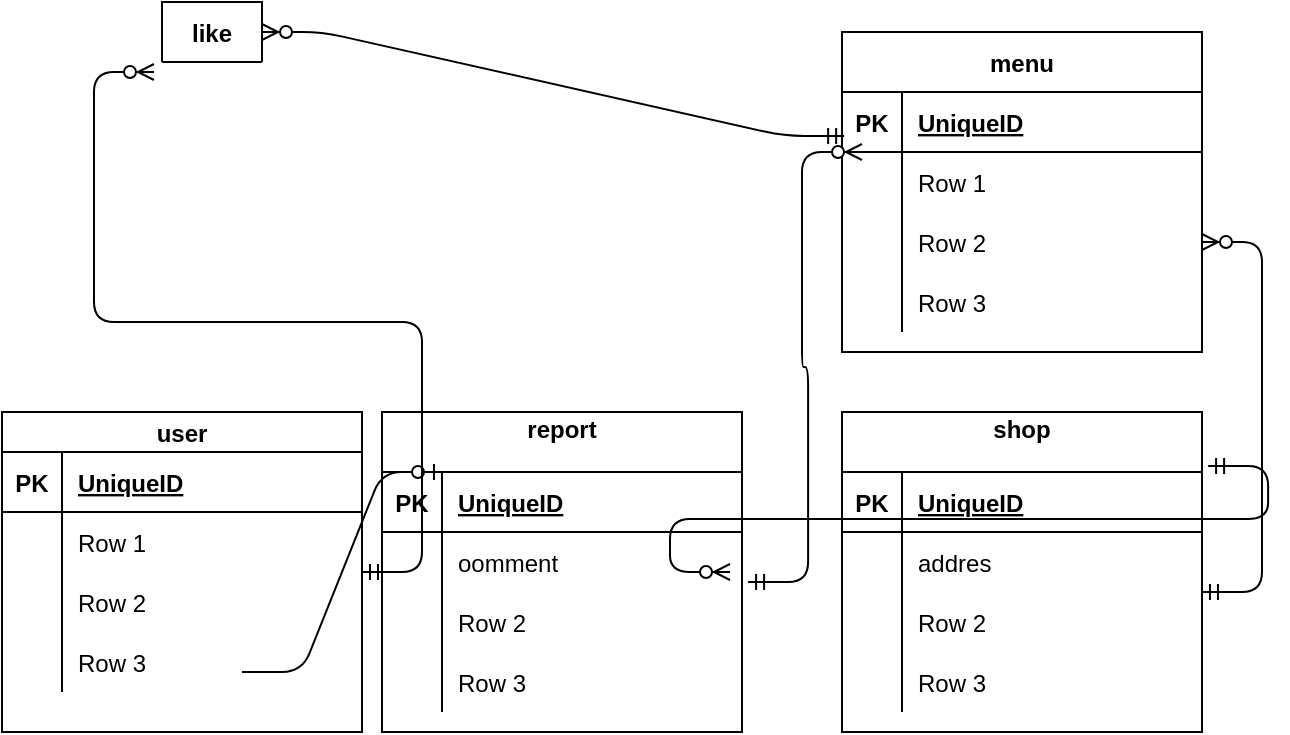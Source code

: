 <mxfile version="14.2.7" type="github">
  <diagram id="Wzwggna4HKxUjXoeWp4Y" name="Page-1">
    <mxGraphModel dx="813" dy="532" grid="1" gridSize="10" guides="1" tooltips="1" connect="1" arrows="1" fold="1" page="1" pageScale="1" pageWidth="827" pageHeight="1169" math="0" shadow="0">
      <root>
        <mxCell id="0" />
        <mxCell id="1" parent="0" />
        <mxCell id="AOjXJjLZ3I_ZNPPKxEne-14" value="user" style="shape=table;startSize=20;container=1;collapsible=1;childLayout=tableLayout;fixedRows=1;rowLines=0;fontStyle=1;align=center;resizeLast=1;" vertex="1" parent="1">
          <mxGeometry x="50" y="630" width="180" height="160" as="geometry" />
        </mxCell>
        <mxCell id="AOjXJjLZ3I_ZNPPKxEne-15" value="" style="shape=partialRectangle;collapsible=0;dropTarget=0;pointerEvents=0;fillColor=none;top=0;left=0;bottom=1;right=0;points=[[0,0.5],[1,0.5]];portConstraint=eastwest;" vertex="1" parent="AOjXJjLZ3I_ZNPPKxEne-14">
          <mxGeometry y="20" width="180" height="30" as="geometry" />
        </mxCell>
        <mxCell id="AOjXJjLZ3I_ZNPPKxEne-16" value="PK" style="shape=partialRectangle;connectable=0;fillColor=none;top=0;left=0;bottom=0;right=0;fontStyle=1;overflow=hidden;" vertex="1" parent="AOjXJjLZ3I_ZNPPKxEne-15">
          <mxGeometry width="30" height="30" as="geometry" />
        </mxCell>
        <mxCell id="AOjXJjLZ3I_ZNPPKxEne-17" value="UniqueID" style="shape=partialRectangle;connectable=0;fillColor=none;top=0;left=0;bottom=0;right=0;align=left;spacingLeft=6;fontStyle=5;overflow=hidden;" vertex="1" parent="AOjXJjLZ3I_ZNPPKxEne-15">
          <mxGeometry x="30" width="150" height="30" as="geometry" />
        </mxCell>
        <mxCell id="AOjXJjLZ3I_ZNPPKxEne-18" value="" style="shape=partialRectangle;collapsible=0;dropTarget=0;pointerEvents=0;fillColor=none;top=0;left=0;bottom=0;right=0;points=[[0,0.5],[1,0.5]];portConstraint=eastwest;" vertex="1" parent="AOjXJjLZ3I_ZNPPKxEne-14">
          <mxGeometry y="50" width="180" height="30" as="geometry" />
        </mxCell>
        <mxCell id="AOjXJjLZ3I_ZNPPKxEne-19" value="" style="shape=partialRectangle;connectable=0;fillColor=none;top=0;left=0;bottom=0;right=0;editable=1;overflow=hidden;" vertex="1" parent="AOjXJjLZ3I_ZNPPKxEne-18">
          <mxGeometry width="30" height="30" as="geometry" />
        </mxCell>
        <mxCell id="AOjXJjLZ3I_ZNPPKxEne-20" value="Row 1" style="shape=partialRectangle;connectable=0;fillColor=none;top=0;left=0;bottom=0;right=0;align=left;spacingLeft=6;overflow=hidden;" vertex="1" parent="AOjXJjLZ3I_ZNPPKxEne-18">
          <mxGeometry x="30" width="150" height="30" as="geometry" />
        </mxCell>
        <mxCell id="AOjXJjLZ3I_ZNPPKxEne-21" value="" style="shape=partialRectangle;collapsible=0;dropTarget=0;pointerEvents=0;fillColor=none;top=0;left=0;bottom=0;right=0;points=[[0,0.5],[1,0.5]];portConstraint=eastwest;" vertex="1" parent="AOjXJjLZ3I_ZNPPKxEne-14">
          <mxGeometry y="80" width="180" height="30" as="geometry" />
        </mxCell>
        <mxCell id="AOjXJjLZ3I_ZNPPKxEne-22" value="" style="shape=partialRectangle;connectable=0;fillColor=none;top=0;left=0;bottom=0;right=0;editable=1;overflow=hidden;" vertex="1" parent="AOjXJjLZ3I_ZNPPKxEne-21">
          <mxGeometry width="30" height="30" as="geometry" />
        </mxCell>
        <mxCell id="AOjXJjLZ3I_ZNPPKxEne-23" value="Row 2" style="shape=partialRectangle;connectable=0;fillColor=none;top=0;left=0;bottom=0;right=0;align=left;spacingLeft=6;overflow=hidden;" vertex="1" parent="AOjXJjLZ3I_ZNPPKxEne-21">
          <mxGeometry x="30" width="150" height="30" as="geometry" />
        </mxCell>
        <mxCell id="AOjXJjLZ3I_ZNPPKxEne-24" value="" style="shape=partialRectangle;collapsible=0;dropTarget=0;pointerEvents=0;fillColor=none;top=0;left=0;bottom=0;right=0;points=[[0,0.5],[1,0.5]];portConstraint=eastwest;" vertex="1" parent="AOjXJjLZ3I_ZNPPKxEne-14">
          <mxGeometry y="110" width="180" height="30" as="geometry" />
        </mxCell>
        <mxCell id="AOjXJjLZ3I_ZNPPKxEne-25" value="" style="shape=partialRectangle;connectable=0;fillColor=none;top=0;left=0;bottom=0;right=0;editable=1;overflow=hidden;" vertex="1" parent="AOjXJjLZ3I_ZNPPKxEne-24">
          <mxGeometry width="30" height="30" as="geometry" />
        </mxCell>
        <mxCell id="AOjXJjLZ3I_ZNPPKxEne-26" value="Row 3" style="shape=partialRectangle;connectable=0;fillColor=none;top=0;left=0;bottom=0;right=0;align=left;spacingLeft=6;overflow=hidden;" vertex="1" parent="AOjXJjLZ3I_ZNPPKxEne-24">
          <mxGeometry x="30" width="150" height="30" as="geometry" />
        </mxCell>
        <mxCell id="AOjXJjLZ3I_ZNPPKxEne-27" value="report&#xa;" style="shape=table;startSize=30;container=1;collapsible=1;childLayout=tableLayout;fixedRows=1;rowLines=0;fontStyle=1;align=center;resizeLast=1;" vertex="1" parent="1">
          <mxGeometry x="240" y="630" width="180" height="160" as="geometry" />
        </mxCell>
        <mxCell id="AOjXJjLZ3I_ZNPPKxEne-28" value="" style="shape=partialRectangle;collapsible=0;dropTarget=0;pointerEvents=0;fillColor=none;top=0;left=0;bottom=1;right=0;points=[[0,0.5],[1,0.5]];portConstraint=eastwest;" vertex="1" parent="AOjXJjLZ3I_ZNPPKxEne-27">
          <mxGeometry y="30" width="180" height="30" as="geometry" />
        </mxCell>
        <mxCell id="AOjXJjLZ3I_ZNPPKxEne-29" value="PK" style="shape=partialRectangle;connectable=0;fillColor=none;top=0;left=0;bottom=0;right=0;fontStyle=1;overflow=hidden;" vertex="1" parent="AOjXJjLZ3I_ZNPPKxEne-28">
          <mxGeometry width="30" height="30" as="geometry" />
        </mxCell>
        <mxCell id="AOjXJjLZ3I_ZNPPKxEne-30" value="UniqueID" style="shape=partialRectangle;connectable=0;fillColor=none;top=0;left=0;bottom=0;right=0;align=left;spacingLeft=6;fontStyle=5;overflow=hidden;" vertex="1" parent="AOjXJjLZ3I_ZNPPKxEne-28">
          <mxGeometry x="30" width="150" height="30" as="geometry" />
        </mxCell>
        <mxCell id="AOjXJjLZ3I_ZNPPKxEne-31" value="" style="shape=partialRectangle;collapsible=0;dropTarget=0;pointerEvents=0;fillColor=none;top=0;left=0;bottom=0;right=0;points=[[0,0.5],[1,0.5]];portConstraint=eastwest;" vertex="1" parent="AOjXJjLZ3I_ZNPPKxEne-27">
          <mxGeometry y="60" width="180" height="30" as="geometry" />
        </mxCell>
        <mxCell id="AOjXJjLZ3I_ZNPPKxEne-32" value="" style="shape=partialRectangle;connectable=0;fillColor=none;top=0;left=0;bottom=0;right=0;editable=1;overflow=hidden;" vertex="1" parent="AOjXJjLZ3I_ZNPPKxEne-31">
          <mxGeometry width="30" height="30" as="geometry" />
        </mxCell>
        <mxCell id="AOjXJjLZ3I_ZNPPKxEne-33" value="oomment" style="shape=partialRectangle;connectable=0;fillColor=none;top=0;left=0;bottom=0;right=0;align=left;spacingLeft=6;overflow=hidden;" vertex="1" parent="AOjXJjLZ3I_ZNPPKxEne-31">
          <mxGeometry x="30" width="150" height="30" as="geometry" />
        </mxCell>
        <mxCell id="AOjXJjLZ3I_ZNPPKxEne-34" value="" style="shape=partialRectangle;collapsible=0;dropTarget=0;pointerEvents=0;fillColor=none;top=0;left=0;bottom=0;right=0;points=[[0,0.5],[1,0.5]];portConstraint=eastwest;" vertex="1" parent="AOjXJjLZ3I_ZNPPKxEne-27">
          <mxGeometry y="90" width="180" height="30" as="geometry" />
        </mxCell>
        <mxCell id="AOjXJjLZ3I_ZNPPKxEne-35" value="" style="shape=partialRectangle;connectable=0;fillColor=none;top=0;left=0;bottom=0;right=0;editable=1;overflow=hidden;" vertex="1" parent="AOjXJjLZ3I_ZNPPKxEne-34">
          <mxGeometry width="30" height="30" as="geometry" />
        </mxCell>
        <mxCell id="AOjXJjLZ3I_ZNPPKxEne-36" value="Row 2" style="shape=partialRectangle;connectable=0;fillColor=none;top=0;left=0;bottom=0;right=0;align=left;spacingLeft=6;overflow=hidden;" vertex="1" parent="AOjXJjLZ3I_ZNPPKxEne-34">
          <mxGeometry x="30" width="150" height="30" as="geometry" />
        </mxCell>
        <mxCell id="AOjXJjLZ3I_ZNPPKxEne-37" value="" style="shape=partialRectangle;collapsible=0;dropTarget=0;pointerEvents=0;fillColor=none;top=0;left=0;bottom=0;right=0;points=[[0,0.5],[1,0.5]];portConstraint=eastwest;" vertex="1" parent="AOjXJjLZ3I_ZNPPKxEne-27">
          <mxGeometry y="120" width="180" height="30" as="geometry" />
        </mxCell>
        <mxCell id="AOjXJjLZ3I_ZNPPKxEne-38" value="" style="shape=partialRectangle;connectable=0;fillColor=none;top=0;left=0;bottom=0;right=0;editable=1;overflow=hidden;" vertex="1" parent="AOjXJjLZ3I_ZNPPKxEne-37">
          <mxGeometry width="30" height="30" as="geometry" />
        </mxCell>
        <mxCell id="AOjXJjLZ3I_ZNPPKxEne-39" value="Row 3" style="shape=partialRectangle;connectable=0;fillColor=none;top=0;left=0;bottom=0;right=0;align=left;spacingLeft=6;overflow=hidden;" vertex="1" parent="AOjXJjLZ3I_ZNPPKxEne-37">
          <mxGeometry x="30" width="150" height="30" as="geometry" />
        </mxCell>
        <mxCell id="AOjXJjLZ3I_ZNPPKxEne-40" value="shop&#xa;" style="shape=table;startSize=30;container=1;collapsible=1;childLayout=tableLayout;fixedRows=1;rowLines=0;fontStyle=1;align=center;resizeLast=1;" vertex="1" parent="1">
          <mxGeometry x="470" y="630" width="180" height="160" as="geometry" />
        </mxCell>
        <mxCell id="AOjXJjLZ3I_ZNPPKxEne-41" value="" style="shape=partialRectangle;collapsible=0;dropTarget=0;pointerEvents=0;fillColor=none;top=0;left=0;bottom=1;right=0;points=[[0,0.5],[1,0.5]];portConstraint=eastwest;" vertex="1" parent="AOjXJjLZ3I_ZNPPKxEne-40">
          <mxGeometry y="30" width="180" height="30" as="geometry" />
        </mxCell>
        <mxCell id="AOjXJjLZ3I_ZNPPKxEne-42" value="PK" style="shape=partialRectangle;connectable=0;fillColor=none;top=0;left=0;bottom=0;right=0;fontStyle=1;overflow=hidden;" vertex="1" parent="AOjXJjLZ3I_ZNPPKxEne-41">
          <mxGeometry width="30" height="30" as="geometry" />
        </mxCell>
        <mxCell id="AOjXJjLZ3I_ZNPPKxEne-43" value="UniqueID" style="shape=partialRectangle;connectable=0;fillColor=none;top=0;left=0;bottom=0;right=0;align=left;spacingLeft=6;fontStyle=5;overflow=hidden;" vertex="1" parent="AOjXJjLZ3I_ZNPPKxEne-41">
          <mxGeometry x="30" width="150" height="30" as="geometry" />
        </mxCell>
        <mxCell id="AOjXJjLZ3I_ZNPPKxEne-44" value="" style="shape=partialRectangle;collapsible=0;dropTarget=0;pointerEvents=0;fillColor=none;top=0;left=0;bottom=0;right=0;points=[[0,0.5],[1,0.5]];portConstraint=eastwest;" vertex="1" parent="AOjXJjLZ3I_ZNPPKxEne-40">
          <mxGeometry y="60" width="180" height="30" as="geometry" />
        </mxCell>
        <mxCell id="AOjXJjLZ3I_ZNPPKxEne-45" value="" style="shape=partialRectangle;connectable=0;fillColor=none;top=0;left=0;bottom=0;right=0;editable=1;overflow=hidden;" vertex="1" parent="AOjXJjLZ3I_ZNPPKxEne-44">
          <mxGeometry width="30" height="30" as="geometry" />
        </mxCell>
        <mxCell id="AOjXJjLZ3I_ZNPPKxEne-46" value="addres" style="shape=partialRectangle;connectable=0;fillColor=none;top=0;left=0;bottom=0;right=0;align=left;spacingLeft=6;overflow=hidden;" vertex="1" parent="AOjXJjLZ3I_ZNPPKxEne-44">
          <mxGeometry x="30" width="150" height="30" as="geometry" />
        </mxCell>
        <mxCell id="AOjXJjLZ3I_ZNPPKxEne-47" value="" style="shape=partialRectangle;collapsible=0;dropTarget=0;pointerEvents=0;fillColor=none;top=0;left=0;bottom=0;right=0;points=[[0,0.5],[1,0.5]];portConstraint=eastwest;" vertex="1" parent="AOjXJjLZ3I_ZNPPKxEne-40">
          <mxGeometry y="90" width="180" height="30" as="geometry" />
        </mxCell>
        <mxCell id="AOjXJjLZ3I_ZNPPKxEne-48" value="" style="shape=partialRectangle;connectable=0;fillColor=none;top=0;left=0;bottom=0;right=0;editable=1;overflow=hidden;" vertex="1" parent="AOjXJjLZ3I_ZNPPKxEne-47">
          <mxGeometry width="30" height="30" as="geometry" />
        </mxCell>
        <mxCell id="AOjXJjLZ3I_ZNPPKxEne-49" value="Row 2" style="shape=partialRectangle;connectable=0;fillColor=none;top=0;left=0;bottom=0;right=0;align=left;spacingLeft=6;overflow=hidden;" vertex="1" parent="AOjXJjLZ3I_ZNPPKxEne-47">
          <mxGeometry x="30" width="150" height="30" as="geometry" />
        </mxCell>
        <mxCell id="AOjXJjLZ3I_ZNPPKxEne-50" value="" style="shape=partialRectangle;collapsible=0;dropTarget=0;pointerEvents=0;fillColor=none;top=0;left=0;bottom=0;right=0;points=[[0,0.5],[1,0.5]];portConstraint=eastwest;" vertex="1" parent="AOjXJjLZ3I_ZNPPKxEne-40">
          <mxGeometry y="120" width="180" height="30" as="geometry" />
        </mxCell>
        <mxCell id="AOjXJjLZ3I_ZNPPKxEne-51" value="" style="shape=partialRectangle;connectable=0;fillColor=none;top=0;left=0;bottom=0;right=0;editable=1;overflow=hidden;" vertex="1" parent="AOjXJjLZ3I_ZNPPKxEne-50">
          <mxGeometry width="30" height="30" as="geometry" />
        </mxCell>
        <mxCell id="AOjXJjLZ3I_ZNPPKxEne-52" value="Row 3" style="shape=partialRectangle;connectable=0;fillColor=none;top=0;left=0;bottom=0;right=0;align=left;spacingLeft=6;overflow=hidden;" vertex="1" parent="AOjXJjLZ3I_ZNPPKxEne-50">
          <mxGeometry x="30" width="150" height="30" as="geometry" />
        </mxCell>
        <mxCell id="AOjXJjLZ3I_ZNPPKxEne-53" value="menu" style="shape=table;startSize=30;container=1;collapsible=1;childLayout=tableLayout;fixedRows=1;rowLines=0;fontStyle=1;align=center;resizeLast=1;" vertex="1" parent="1">
          <mxGeometry x="470" y="440" width="180" height="160" as="geometry" />
        </mxCell>
        <mxCell id="AOjXJjLZ3I_ZNPPKxEne-54" value="" style="shape=partialRectangle;collapsible=0;dropTarget=0;pointerEvents=0;fillColor=none;top=0;left=0;bottom=1;right=0;points=[[0,0.5],[1,0.5]];portConstraint=eastwest;" vertex="1" parent="AOjXJjLZ3I_ZNPPKxEne-53">
          <mxGeometry y="30" width="180" height="30" as="geometry" />
        </mxCell>
        <mxCell id="AOjXJjLZ3I_ZNPPKxEne-55" value="PK" style="shape=partialRectangle;connectable=0;fillColor=none;top=0;left=0;bottom=0;right=0;fontStyle=1;overflow=hidden;" vertex="1" parent="AOjXJjLZ3I_ZNPPKxEne-54">
          <mxGeometry width="30" height="30" as="geometry" />
        </mxCell>
        <mxCell id="AOjXJjLZ3I_ZNPPKxEne-56" value="UniqueID" style="shape=partialRectangle;connectable=0;fillColor=none;top=0;left=0;bottom=0;right=0;align=left;spacingLeft=6;fontStyle=5;overflow=hidden;" vertex="1" parent="AOjXJjLZ3I_ZNPPKxEne-54">
          <mxGeometry x="30" width="150" height="30" as="geometry" />
        </mxCell>
        <mxCell id="AOjXJjLZ3I_ZNPPKxEne-57" value="" style="shape=partialRectangle;collapsible=0;dropTarget=0;pointerEvents=0;fillColor=none;top=0;left=0;bottom=0;right=0;points=[[0,0.5],[1,0.5]];portConstraint=eastwest;" vertex="1" parent="AOjXJjLZ3I_ZNPPKxEne-53">
          <mxGeometry y="60" width="180" height="30" as="geometry" />
        </mxCell>
        <mxCell id="AOjXJjLZ3I_ZNPPKxEne-58" value="" style="shape=partialRectangle;connectable=0;fillColor=none;top=0;left=0;bottom=0;right=0;editable=1;overflow=hidden;" vertex="1" parent="AOjXJjLZ3I_ZNPPKxEne-57">
          <mxGeometry width="30" height="30" as="geometry" />
        </mxCell>
        <mxCell id="AOjXJjLZ3I_ZNPPKxEne-59" value="Row 1" style="shape=partialRectangle;connectable=0;fillColor=none;top=0;left=0;bottom=0;right=0;align=left;spacingLeft=6;overflow=hidden;" vertex="1" parent="AOjXJjLZ3I_ZNPPKxEne-57">
          <mxGeometry x="30" width="150" height="30" as="geometry" />
        </mxCell>
        <mxCell id="AOjXJjLZ3I_ZNPPKxEne-60" value="" style="shape=partialRectangle;collapsible=0;dropTarget=0;pointerEvents=0;fillColor=none;top=0;left=0;bottom=0;right=0;points=[[0,0.5],[1,0.5]];portConstraint=eastwest;" vertex="1" parent="AOjXJjLZ3I_ZNPPKxEne-53">
          <mxGeometry y="90" width="180" height="30" as="geometry" />
        </mxCell>
        <mxCell id="AOjXJjLZ3I_ZNPPKxEne-61" value="" style="shape=partialRectangle;connectable=0;fillColor=none;top=0;left=0;bottom=0;right=0;editable=1;overflow=hidden;" vertex="1" parent="AOjXJjLZ3I_ZNPPKxEne-60">
          <mxGeometry width="30" height="30" as="geometry" />
        </mxCell>
        <mxCell id="AOjXJjLZ3I_ZNPPKxEne-62" value="Row 2" style="shape=partialRectangle;connectable=0;fillColor=none;top=0;left=0;bottom=0;right=0;align=left;spacingLeft=6;overflow=hidden;" vertex="1" parent="AOjXJjLZ3I_ZNPPKxEne-60">
          <mxGeometry x="30" width="150" height="30" as="geometry" />
        </mxCell>
        <mxCell id="AOjXJjLZ3I_ZNPPKxEne-63" value="" style="shape=partialRectangle;collapsible=0;dropTarget=0;pointerEvents=0;fillColor=none;top=0;left=0;bottom=0;right=0;points=[[0,0.5],[1,0.5]];portConstraint=eastwest;" vertex="1" parent="AOjXJjLZ3I_ZNPPKxEne-53">
          <mxGeometry y="120" width="180" height="30" as="geometry" />
        </mxCell>
        <mxCell id="AOjXJjLZ3I_ZNPPKxEne-64" value="" style="shape=partialRectangle;connectable=0;fillColor=none;top=0;left=0;bottom=0;right=0;editable=1;overflow=hidden;" vertex="1" parent="AOjXJjLZ3I_ZNPPKxEne-63">
          <mxGeometry width="30" height="30" as="geometry" />
        </mxCell>
        <mxCell id="AOjXJjLZ3I_ZNPPKxEne-65" value="Row 3" style="shape=partialRectangle;connectable=0;fillColor=none;top=0;left=0;bottom=0;right=0;align=left;spacingLeft=6;overflow=hidden;" vertex="1" parent="AOjXJjLZ3I_ZNPPKxEne-63">
          <mxGeometry x="30" width="150" height="30" as="geometry" />
        </mxCell>
        <mxCell id="AOjXJjLZ3I_ZNPPKxEne-66" value="" style="edgeStyle=entityRelationEdgeStyle;fontSize=12;html=1;endArrow=ERzeroToMany;startArrow=ERmandOne;exitX=1.017;exitY=-0.1;exitDx=0;exitDy=0;exitPerimeter=0;" edge="1" parent="1" source="AOjXJjLZ3I_ZNPPKxEne-41">
          <mxGeometry width="100" height="100" relative="1" as="geometry">
            <mxPoint x="314" y="810" as="sourcePoint" />
            <mxPoint x="414" y="710" as="targetPoint" />
          </mxGeometry>
        </mxCell>
        <mxCell id="AOjXJjLZ3I_ZNPPKxEne-67" value="" style="edgeStyle=entityRelationEdgeStyle;fontSize=12;html=1;endArrow=ERzeroToOne;endFill=1;" edge="1" parent="1">
          <mxGeometry width="100" height="100" relative="1" as="geometry">
            <mxPoint x="170" y="760" as="sourcePoint" />
            <mxPoint x="270" y="660" as="targetPoint" />
          </mxGeometry>
        </mxCell>
        <mxCell id="AOjXJjLZ3I_ZNPPKxEne-68" value="" style="edgeStyle=entityRelationEdgeStyle;fontSize=12;html=1;endArrow=ERzeroToMany;startArrow=ERmandOne;" edge="1" parent="1" target="AOjXJjLZ3I_ZNPPKxEne-60">
          <mxGeometry width="100" height="100" relative="1" as="geometry">
            <mxPoint x="650" y="720" as="sourcePoint" />
            <mxPoint x="750" y="620" as="targetPoint" />
          </mxGeometry>
        </mxCell>
        <mxCell id="AOjXJjLZ3I_ZNPPKxEne-69" value="" style="edgeStyle=entityRelationEdgeStyle;fontSize=12;html=1;endArrow=ERzeroToMany;startArrow=ERmandOne;exitX=1.017;exitY=0.833;exitDx=0;exitDy=0;exitPerimeter=0;" edge="1" parent="1" source="AOjXJjLZ3I_ZNPPKxEne-31">
          <mxGeometry width="100" height="100" relative="1" as="geometry">
            <mxPoint x="380" y="600" as="sourcePoint" />
            <mxPoint x="480" y="500" as="targetPoint" />
          </mxGeometry>
        </mxCell>
        <mxCell id="AOjXJjLZ3I_ZNPPKxEne-70" value="like" style="shape=table;startSize=30;container=1;collapsible=1;childLayout=tableLayout;fixedRows=1;rowLines=0;fontStyle=1;align=center;resizeLast=1;" vertex="1" collapsed="1" parent="1">
          <mxGeometry x="130" y="425" width="50" height="30" as="geometry">
            <mxRectangle x="130" y="425" width="180" height="160" as="alternateBounds" />
          </mxGeometry>
        </mxCell>
        <mxCell id="AOjXJjLZ3I_ZNPPKxEne-71" value="" style="shape=partialRectangle;collapsible=0;dropTarget=0;pointerEvents=0;fillColor=none;top=0;left=0;bottom=1;right=0;points=[[0,0.5],[1,0.5]];portConstraint=eastwest;" vertex="1" parent="AOjXJjLZ3I_ZNPPKxEne-70">
          <mxGeometry y="30" width="180" height="30" as="geometry" />
        </mxCell>
        <mxCell id="AOjXJjLZ3I_ZNPPKxEne-72" value="PK" style="shape=partialRectangle;connectable=0;fillColor=none;top=0;left=0;bottom=0;right=0;fontStyle=1;overflow=hidden;" vertex="1" parent="AOjXJjLZ3I_ZNPPKxEne-71">
          <mxGeometry width="30" height="30" as="geometry" />
        </mxCell>
        <mxCell id="AOjXJjLZ3I_ZNPPKxEne-73" value="UniqueID" style="shape=partialRectangle;connectable=0;fillColor=none;top=0;left=0;bottom=0;right=0;align=left;spacingLeft=6;fontStyle=5;overflow=hidden;" vertex="1" parent="AOjXJjLZ3I_ZNPPKxEne-71">
          <mxGeometry x="30" width="150" height="30" as="geometry" />
        </mxCell>
        <mxCell id="AOjXJjLZ3I_ZNPPKxEne-74" value="" style="shape=partialRectangle;collapsible=0;dropTarget=0;pointerEvents=0;fillColor=none;top=0;left=0;bottom=0;right=0;points=[[0,0.5],[1,0.5]];portConstraint=eastwest;" vertex="1" parent="AOjXJjLZ3I_ZNPPKxEne-70">
          <mxGeometry y="60" width="180" height="30" as="geometry" />
        </mxCell>
        <mxCell id="AOjXJjLZ3I_ZNPPKxEne-75" value="" style="shape=partialRectangle;connectable=0;fillColor=none;top=0;left=0;bottom=0;right=0;editable=1;overflow=hidden;" vertex="1" parent="AOjXJjLZ3I_ZNPPKxEne-74">
          <mxGeometry width="30" height="30" as="geometry" />
        </mxCell>
        <mxCell id="AOjXJjLZ3I_ZNPPKxEne-76" value="oomment" style="shape=partialRectangle;connectable=0;fillColor=none;top=0;left=0;bottom=0;right=0;align=left;spacingLeft=6;overflow=hidden;" vertex="1" parent="AOjXJjLZ3I_ZNPPKxEne-74">
          <mxGeometry x="30" width="150" height="30" as="geometry" />
        </mxCell>
        <mxCell id="AOjXJjLZ3I_ZNPPKxEne-77" value="" style="shape=partialRectangle;collapsible=0;dropTarget=0;pointerEvents=0;fillColor=none;top=0;left=0;bottom=0;right=0;points=[[0,0.5],[1,0.5]];portConstraint=eastwest;" vertex="1" parent="AOjXJjLZ3I_ZNPPKxEne-70">
          <mxGeometry y="90" width="180" height="30" as="geometry" />
        </mxCell>
        <mxCell id="AOjXJjLZ3I_ZNPPKxEne-78" value="" style="shape=partialRectangle;connectable=0;fillColor=none;top=0;left=0;bottom=0;right=0;editable=1;overflow=hidden;" vertex="1" parent="AOjXJjLZ3I_ZNPPKxEne-77">
          <mxGeometry width="30" height="30" as="geometry" />
        </mxCell>
        <mxCell id="AOjXJjLZ3I_ZNPPKxEne-79" value="" style="shape=partialRectangle;connectable=0;fillColor=none;top=0;left=0;bottom=0;right=0;align=left;spacingLeft=6;overflow=hidden;" vertex="1" parent="AOjXJjLZ3I_ZNPPKxEne-77">
          <mxGeometry x="30" width="150" height="30" as="geometry" />
        </mxCell>
        <mxCell id="AOjXJjLZ3I_ZNPPKxEne-80" value="" style="shape=partialRectangle;collapsible=0;dropTarget=0;pointerEvents=0;fillColor=none;top=0;left=0;bottom=0;right=0;points=[[0,0.5],[1,0.5]];portConstraint=eastwest;" vertex="1" parent="AOjXJjLZ3I_ZNPPKxEne-70">
          <mxGeometry y="120" width="180" height="30" as="geometry" />
        </mxCell>
        <mxCell id="AOjXJjLZ3I_ZNPPKxEne-81" value="" style="shape=partialRectangle;connectable=0;fillColor=none;top=0;left=0;bottom=0;right=0;editable=1;overflow=hidden;" vertex="1" parent="AOjXJjLZ3I_ZNPPKxEne-80">
          <mxGeometry width="30" height="30" as="geometry" />
        </mxCell>
        <mxCell id="AOjXJjLZ3I_ZNPPKxEne-82" value="" style="shape=partialRectangle;connectable=0;fillColor=none;top=0;left=0;bottom=0;right=0;align=left;spacingLeft=6;overflow=hidden;" vertex="1" parent="AOjXJjLZ3I_ZNPPKxEne-80">
          <mxGeometry x="30" width="150" height="30" as="geometry" />
        </mxCell>
        <mxCell id="AOjXJjLZ3I_ZNPPKxEne-83" value="" style="edgeStyle=entityRelationEdgeStyle;fontSize=12;html=1;endArrow=ERzeroToMany;startArrow=ERmandOne;" edge="1" parent="1" source="AOjXJjLZ3I_ZNPPKxEne-14">
          <mxGeometry width="100" height="100" relative="1" as="geometry">
            <mxPoint x="20" y="585" as="sourcePoint" />
            <mxPoint x="126" y="460" as="targetPoint" />
          </mxGeometry>
        </mxCell>
        <mxCell id="AOjXJjLZ3I_ZNPPKxEne-84" value="" style="edgeStyle=entityRelationEdgeStyle;fontSize=12;html=1;endArrow=ERzeroToMany;startArrow=ERmandOne;exitX=0.006;exitY=0.733;exitDx=0;exitDy=0;exitPerimeter=0;" edge="1" parent="1" source="AOjXJjLZ3I_ZNPPKxEne-54" target="AOjXJjLZ3I_ZNPPKxEne-71">
          <mxGeometry width="100" height="100" relative="1" as="geometry">
            <mxPoint x="430" y="490" as="sourcePoint" />
            <mxPoint x="530" y="390" as="targetPoint" />
          </mxGeometry>
        </mxCell>
      </root>
    </mxGraphModel>
  </diagram>
</mxfile>
